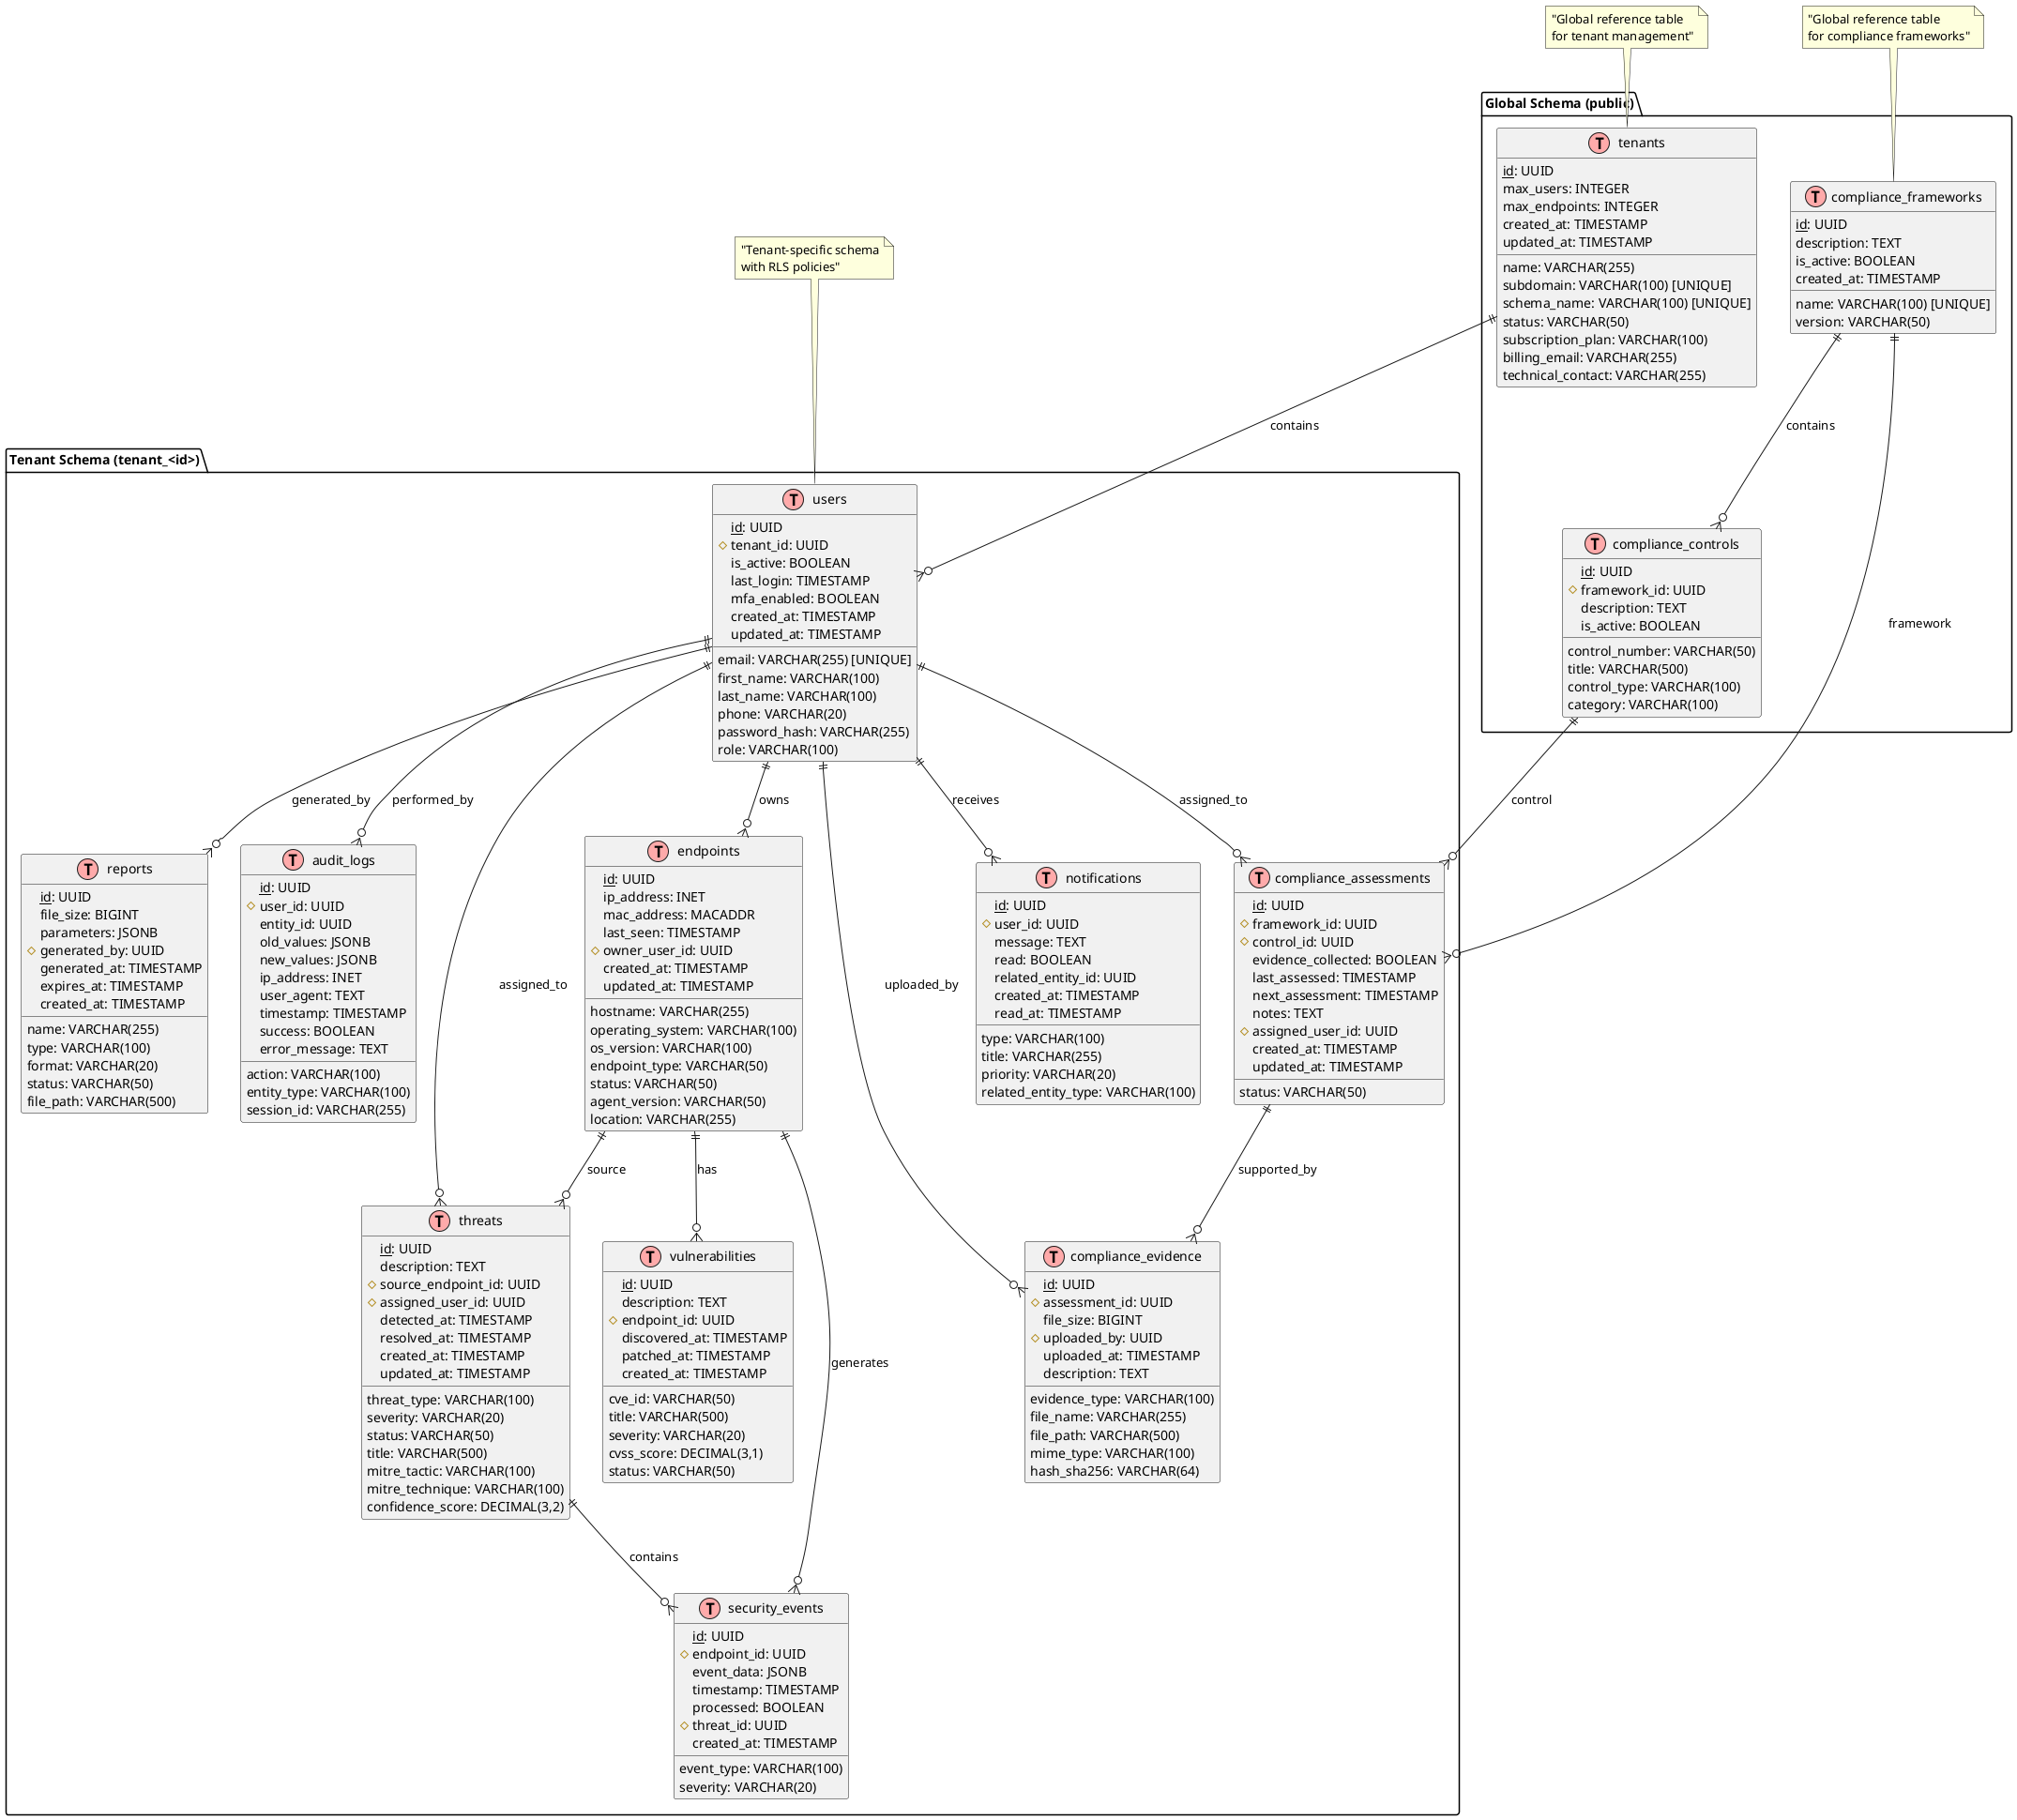 
@startuml Database Entity Relationship Diagram
!define table(name) class name << (T,#FFAAAA) >>
!define pk(x) <u>x</u>
!define fk(x) #x

' Global Schema Tables
package "Global Schema (public)" {
    table(tenants) {
        pk(id): UUID
        name: VARCHAR(255)
        subdomain: VARCHAR(100) [UNIQUE]
        schema_name: VARCHAR(100) [UNIQUE]
        status: VARCHAR(50)
        subscription_plan: VARCHAR(100)
        max_users: INTEGER
        max_endpoints: INTEGER
        created_at: TIMESTAMP
        updated_at: TIMESTAMP
        billing_email: VARCHAR(255)
        technical_contact: VARCHAR(255)
    }

    table(compliance_frameworks) {
        pk(id): UUID
        name: VARCHAR(100) [UNIQUE]
        version: VARCHAR(50)
        description: TEXT
        is_active: BOOLEAN
        created_at: TIMESTAMP
    }

    table(compliance_controls) {
        pk(id): UUID
        fk(framework_id): UUID
        control_number: VARCHAR(50)
        title: VARCHAR(500)
        description: TEXT
        control_type: VARCHAR(100)
        category: VARCHAR(100)
        is_active: BOOLEAN
    }
}

' Tenant Schema Tables (per tenant)
package "Tenant Schema (tenant_<id>)" {
    table(users) {
        pk(id): UUID
        fk(tenant_id): UUID
        email: VARCHAR(255) [UNIQUE]
        first_name: VARCHAR(100)
        last_name: VARCHAR(100)
        phone: VARCHAR(20)
        is_active: BOOLEAN
        last_login: TIMESTAMP
        mfa_enabled: BOOLEAN
        created_at: TIMESTAMP
        updated_at: TIMESTAMP
        password_hash: VARCHAR(255)
        role: VARCHAR(100)
    }

    table(endpoints) {
        pk(id): UUID
        hostname: VARCHAR(255)
        ip_address: INET
        mac_address: MACADDR
        operating_system: VARCHAR(100)
        os_version: VARCHAR(100)
        endpoint_type: VARCHAR(50)
        status: VARCHAR(50)
        last_seen: TIMESTAMP
        agent_version: VARCHAR(50)
        location: VARCHAR(255)
        fk(owner_user_id): UUID
        created_at: TIMESTAMP
        updated_at: TIMESTAMP
    }

    table(threats) {
        pk(id): UUID
        threat_type: VARCHAR(100)
        severity: VARCHAR(20)
        status: VARCHAR(50)
        title: VARCHAR(500)
        description: TEXT
        fk(source_endpoint_id): UUID
        fk(assigned_user_id): UUID
        detected_at: TIMESTAMP
        resolved_at: TIMESTAMP
        created_at: TIMESTAMP
        updated_at: TIMESTAMP
        mitre_tactic: VARCHAR(100)
        mitre_technique: VARCHAR(100)
        confidence_score: DECIMAL(3,2)
    }

    table(security_events) {
        pk(id): UUID
        fk(endpoint_id): UUID
        event_type: VARCHAR(100)
        event_data: JSONB
        timestamp: TIMESTAMP
        severity: VARCHAR(20)
        processed: BOOLEAN
        fk(threat_id): UUID
        created_at: TIMESTAMP
    }

    table(vulnerabilities) {
        pk(id): UUID
        cve_id: VARCHAR(50)
        title: VARCHAR(500)
        description: TEXT
        severity: VARCHAR(20)
        cvss_score: DECIMAL(3,1)
        fk(endpoint_id): UUID
        status: VARCHAR(50)
        discovered_at: TIMESTAMP
        patched_at: TIMESTAMP
        created_at: TIMESTAMP
    }

    table(compliance_assessments) {
        pk(id): UUID
        fk(framework_id): UUID
        fk(control_id): UUID
        status: VARCHAR(50)
        evidence_collected: BOOLEAN
        last_assessed: TIMESTAMP
        next_assessment: TIMESTAMP
        notes: TEXT
        fk(assigned_user_id): UUID
        created_at: TIMESTAMP
        updated_at: TIMESTAMP
    }

    table(compliance_evidence) {
        pk(id): UUID
        fk(assessment_id): UUID
        evidence_type: VARCHAR(100)
        file_name: VARCHAR(255)
        file_path: VARCHAR(500)
        file_size: BIGINT
        mime_type: VARCHAR(100)
        hash_sha256: VARCHAR(64)
        fk(uploaded_by): UUID
        uploaded_at: TIMESTAMP
        description: TEXT
    }

    table(notifications) {
        pk(id): UUID
        fk(user_id): UUID
        type: VARCHAR(100)
        title: VARCHAR(255)
        message: TEXT
        priority: VARCHAR(20)
        read: BOOLEAN
        related_entity_type: VARCHAR(100)
        related_entity_id: UUID
        created_at: TIMESTAMP
        read_at: TIMESTAMP
    }

    table(reports) {
        pk(id): UUID
        name: VARCHAR(255)
        type: VARCHAR(100)
        format: VARCHAR(20)
        status: VARCHAR(50)
        file_path: VARCHAR(500)
        file_size: BIGINT
        parameters: JSONB
        fk(generated_by): UUID
        generated_at: TIMESTAMP
        expires_at: TIMESTAMP
        created_at: TIMESTAMP
    }

    table(audit_logs) {
        pk(id): UUID
        fk(user_id): UUID
        action: VARCHAR(100)
        entity_type: VARCHAR(100)
        entity_id: UUID
        old_values: JSONB
        new_values: JSONB
        ip_address: INET
        user_agent: TEXT
        session_id: VARCHAR(255)
        timestamp: TIMESTAMP
        success: BOOLEAN
        error_message: TEXT
    }
}

' Global Schema Relationships
compliance_frameworks ||--o{ compliance_controls : "contains"

' Tenant Schema Relationships
users ||--o{ endpoints : "owns"
users ||--o{ threats : "assigned_to"
users ||--o{ compliance_assessments : "assigned_to"
users ||--o{ compliance_evidence : "uploaded_by"
users ||--o{ notifications : "receives"
users ||--o{ reports : "generated_by"
users ||--o{ audit_logs : "performed_by"

endpoints ||--o{ threats : "source"
endpoints ||--o{ security_events : "generates"
endpoints ||--o{ vulnerabilities : "has"

threats ||--o{ security_events : "contains"

compliance_assessments ||--o{ compliance_evidence : "supported_by"

' Cross-schema relationships (logical)
tenants ||--o{ users : "contains"
compliance_frameworks ||--o{ compliance_assessments : "framework"
compliance_controls ||--o{ compliance_assessments : "control"

note top of tenants : "Global reference table\nfor tenant management"
note top of compliance_frameworks : "Global reference table\nfor compliance frameworks"
note top of users : "Tenant-specific schema\nwith RLS policies"

@enduml
